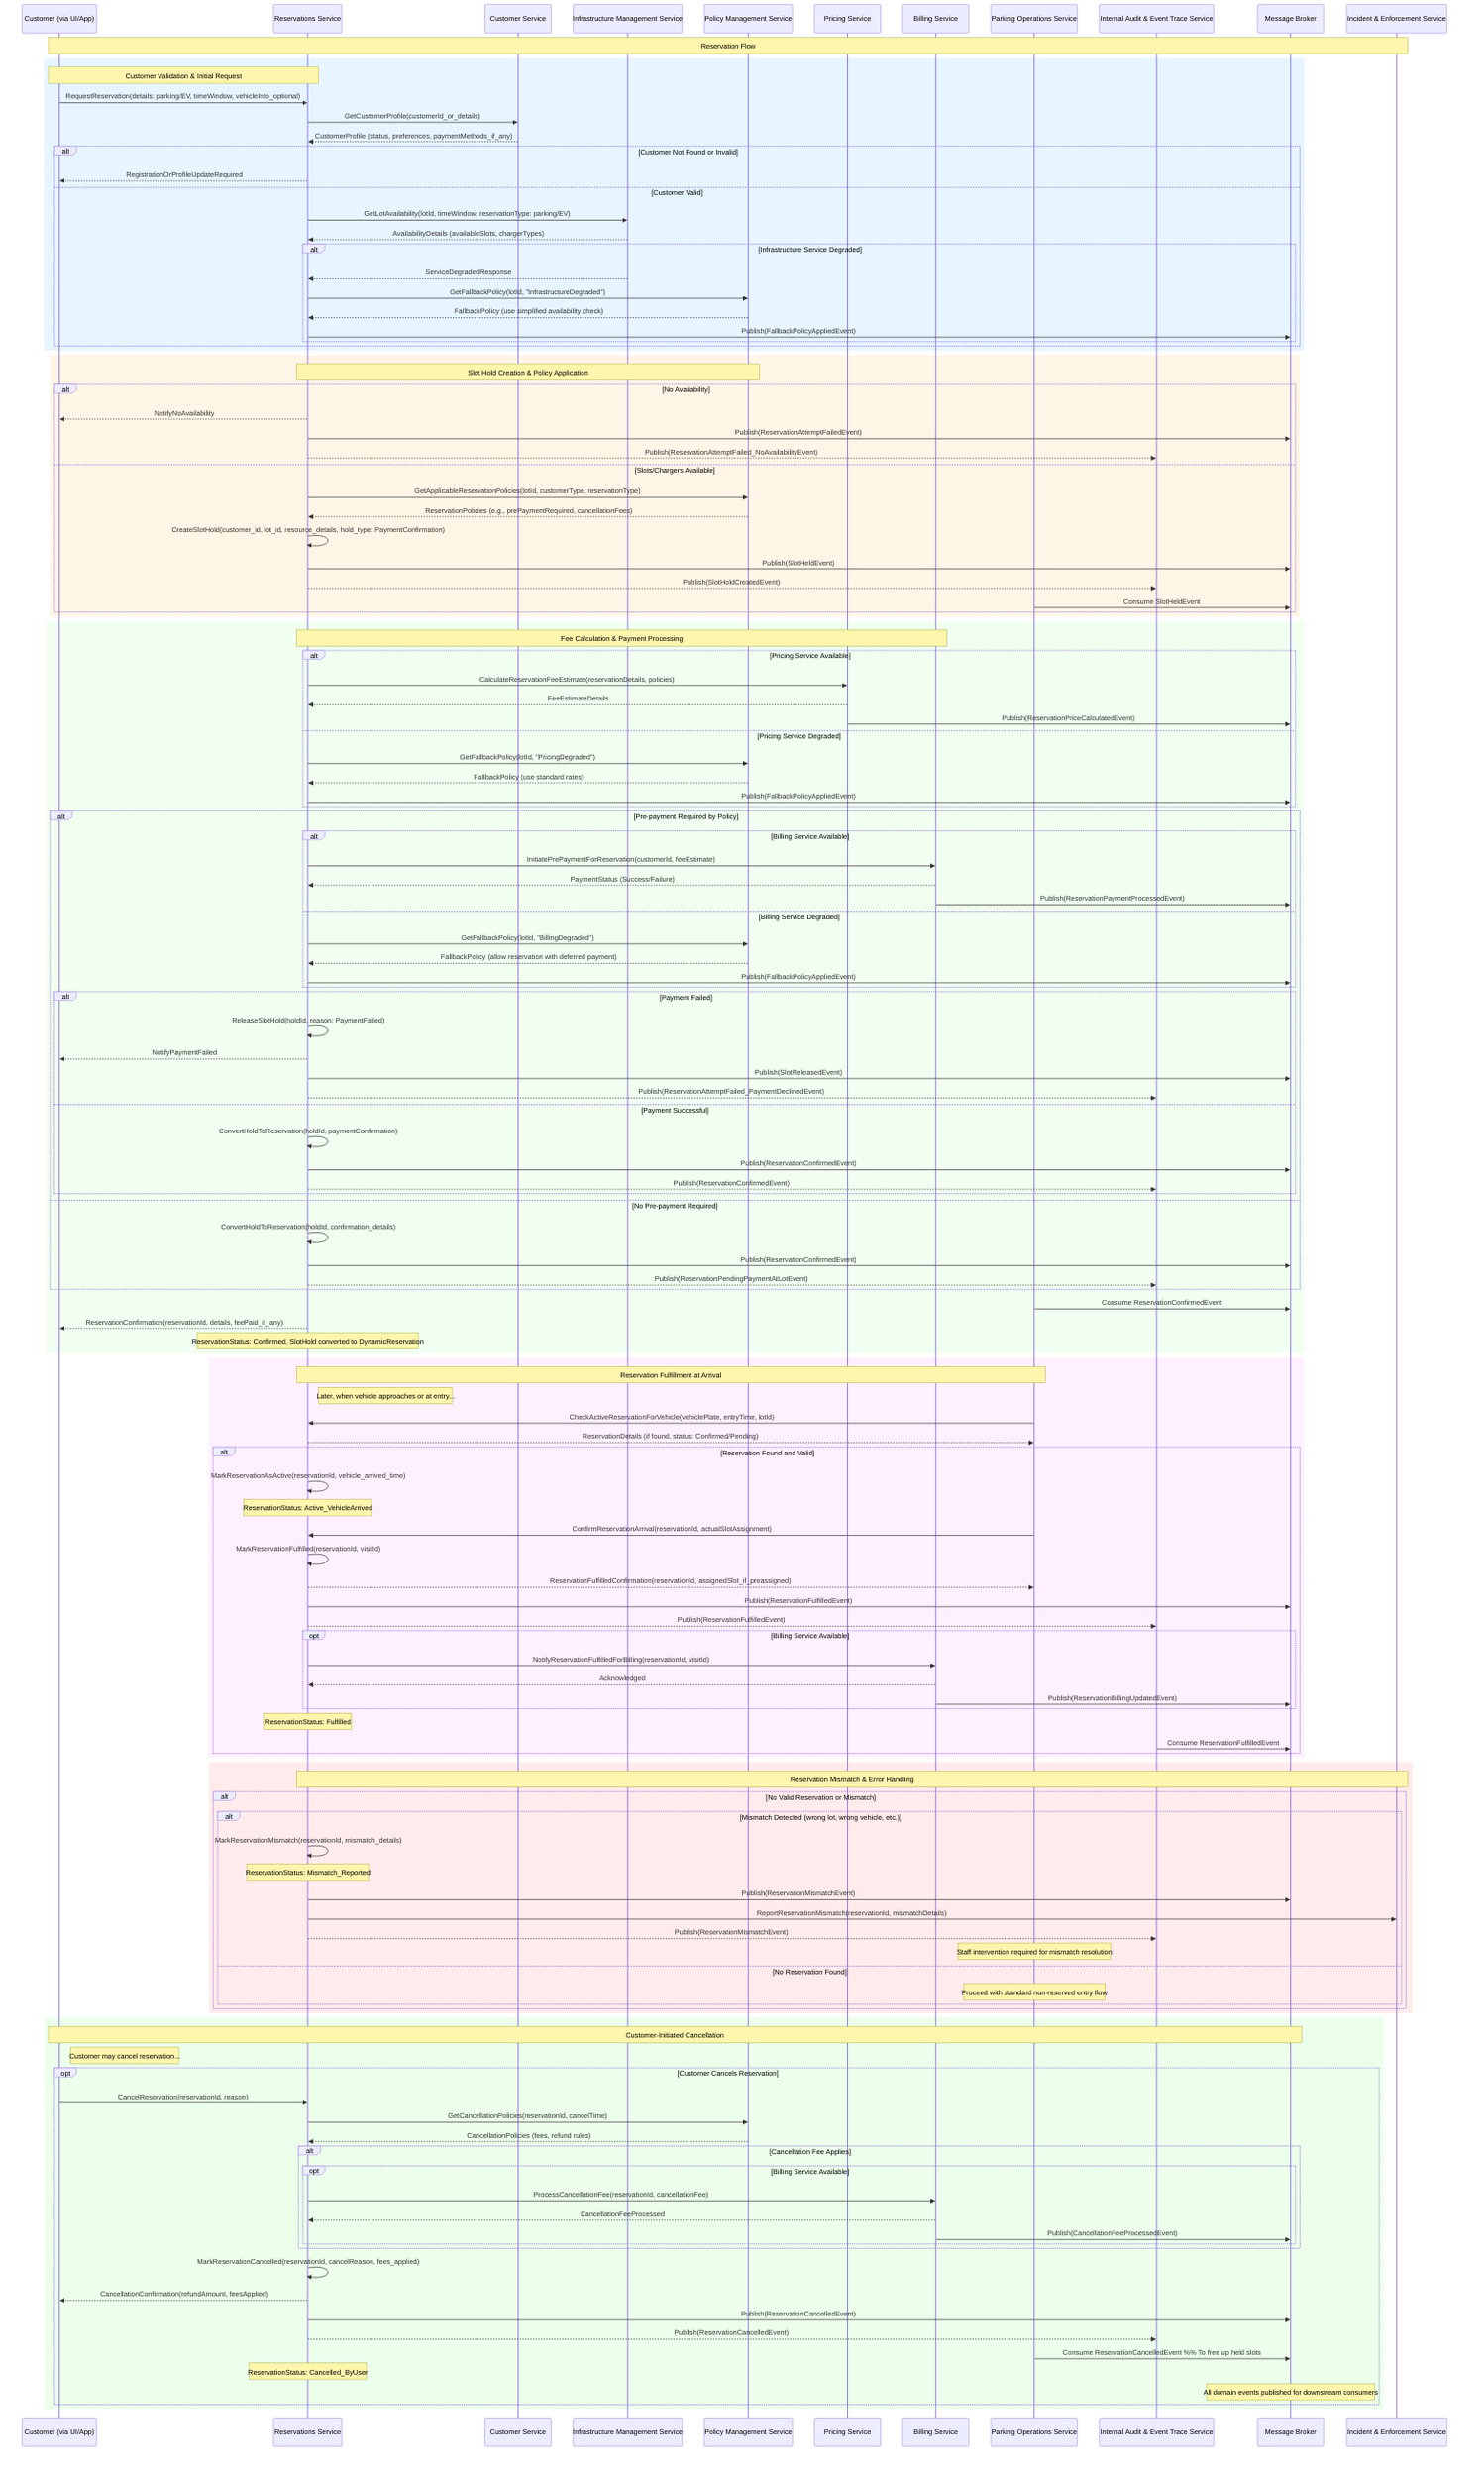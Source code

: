 sequenceDiagram
    participant C as Customer (via UI/App)
    participant RS as Reservations Service
    participant CS as Customer Service
    participant IMS as Infrastructure Management Service
    participant PolMS as Policy Management Service
    participant PS as Pricing Service
    participant BS as Billing Service
    participant PO as Parking Operations Service
    participant IAET as Internal Audit & Event Trace Service
    participant MB as Message Broker
    participant IES as Incident & Enforcement Service

    Note over C, IES: Reservation Flow

    %% Customer Validation & Availability Check
    rect rgb(230, 245, 255)
    Note over C, RS: Customer Validation & Initial Request
    C->>RS: RequestReservation(details: parking/EV, timeWindow, vehicleInfo_optional)
    RS->>CS: GetCustomerProfile(customerId_or_details)
    CS-->>RS: CustomerProfile (status, preferences, paymentMethods_if_any)

    alt Customer Not Found or Invalid
        RS-->>C: RegistrationOrProfileUpdateRequired
    else Customer Valid
        RS->>IMS: GetLotAvailability(lotId, timeWindow, reservationType: parking/EV)
        IMS-->>RS: AvailabilityDetails (availableSlots, chargerTypes)
        
        alt Infrastructure Service Degraded
            IMS-->>RS: ServiceDegradedResponse
            RS->>PolMS: GetFallbackPolicy(lotId, "InfrastructureDegraded")
            PolMS-->>RS: FallbackPolicy (use simplified availability check)
            RS->>MB: Publish(FallbackPolicyAppliedEvent)
        end
    end
    end

    %% Slot Hold & Policy Application
    rect rgb(255, 245, 230)
    Note over RS, PolMS: Slot Hold Creation & Policy Application
    alt No Availability
        RS-->>C: NotifyNoAvailability
        RS->>MB: Publish(ReservationAttemptFailedEvent)
        RS-->>IAET: Publish(ReservationAttemptFailed_NoAvailabilityEvent)
    else Slots/Chargers Available
        RS->>PolMS: GetApplicableReservationPolicies(lotId, customerType, reservationType)
        PolMS-->>RS: ReservationPolicies (e.g., prePaymentRequired, cancellationFees)

        %% Create SlotHold First
        RS->>RS: CreateSlotHold(customer_id, lot_id, resource_details, hold_type: PaymentConfirmation)
        RS->>MB: Publish(SlotHeldEvent)
        RS-->>IAET: Publish(SlotHoldCreatedEvent)
        PO->>MB: Consume SlotHeldEvent
    end
    end

    %% Pricing & Payment Processing
    rect rgb(240, 255, 240)
    Note over RS, BS: Fee Calculation & Payment Processing
    alt Pricing Service Available
        RS->>PS: CalculateReservationFeeEstimate(reservationDetails, policies)
        PS-->>RS: FeeEstimateDetails
        PS->>MB: Publish(ReservationPriceCalculatedEvent)
    else Pricing Service Degraded
        RS->>PolMS: GetFallbackPolicy(lotId, "PricingDegraded")
        PolMS-->>RS: FallbackPolicy (use standard rates)
        RS->>MB: Publish(FallbackPolicyAppliedEvent)
    end

    alt Pre-payment Required by Policy
        alt Billing Service Available
            RS->>BS: InitiatePrePaymentForReservation(customerId, feeEstimate)
            BS-->>RS: PaymentStatus (Success/Failure)
            BS->>MB: Publish(ReservationPaymentProcessedEvent)
        else Billing Service Degraded
            RS->>PolMS: GetFallbackPolicy(lotId, "BillingDegraded")
            PolMS-->>RS: FallbackPolicy (allow reservation with deferred payment)
            RS->>MB: Publish(FallbackPolicyAppliedEvent)
        end
        
        alt Payment Failed
            RS->>RS: ReleaseSlotHold(holdId, reason: PaymentFailed)
            RS-->>C: NotifyPaymentFailed
            RS->>MB: Publish(SlotReleasedEvent)
            RS-->>IAET: Publish(ReservationAttemptFailed_PaymentDeclinedEvent)
            %% End of flow for payment failure
        else Payment Successful
            RS->>RS: ConvertHoldToReservation(holdId, paymentConfirmation)
            RS->>MB: Publish(ReservationConfirmedEvent)
            RS-->>IAET: Publish(ReservationConfirmedEvent)
        end
    else No Pre-payment Required
        RS->>RS: ConvertHoldToReservation(holdId, confirmation_details)
        RS->>MB: Publish(ReservationConfirmedEvent)
        RS-->>IAET: Publish(ReservationPendingPaymentAtLotEvent)
    end
    
    PO->>MB: Consume ReservationConfirmedEvent
    RS-->>C: ReservationConfirmation(reservationId, details, feePaid_if_any)
    Note over RS: ReservationStatus: Confirmed, SlotHold converted to DynamicReservation
    end

    %% Vehicle Arrival & Reservation Fulfillment
    rect rgb(255, 240, 255)
    Note over PO, RS: Reservation Fulfillment at Arrival
    Note right of RS: Later, when vehicle approaches or at entry...

    PO->>RS: CheckActiveReservationForVehicle(vehiclePlate, entryTime, lotId)
    RS-->>PO: ReservationDetails (if found, status: Confirmed/Pending)
    
    alt Reservation Found and Valid
        RS->>RS: MarkReservationAsActive(reservationId, vehicle_arrived_time)
        Note over RS: ReservationStatus: Active_VehicleArrived
        
        PO->>RS: ConfirmReservationArrival(reservationId, actualSlotAssignment)
        RS->>RS: MarkReservationFulfilled(reservationId, visitId)
        RS-->>PO: ReservationFulfilledConfirmation(reservationId, assignedSlot_if_preassigned)
        RS->>MB: Publish(ReservationFulfilledEvent)
        RS-->>IAET: Publish(ReservationFulfilledEvent)
        
        opt Billing Service Available
            RS->>BS: NotifyReservationFulfilledForBilling(reservationId, visitId)
            BS-->>RS: Acknowledged
            BS->>MB: Publish(ReservationBillingUpdatedEvent)
        end
        
        Note over RS: ReservationStatus: Fulfilled
        IAET->>MB: Consume ReservationFulfilledEvent
    end
    end
    %% Error Handling & Mismatch Resolution
    rect rgb(255, 235, 235)
    Note over RS, IES: Reservation Mismatch & Error Handling
    alt No Valid Reservation or Mismatch
        alt Mismatch Detected (wrong lot, wrong vehicle, etc.)
            RS->>RS: MarkReservationMismatch(reservationId, mismatch_details)
            Note over RS: ReservationStatus: Mismatch_Reported
            RS->>MB: Publish(ReservationMismatchEvent)
            RS->>IES: ReportReservationMismatch(reservationId, mismatchDetails)
            RS-->>IAET: Publish(ReservationMismatchEvent)
            Note over PO: Staff intervention required for mismatch resolution
        else No Reservation Found
            Note over PO: Proceed with standard non-reserved entry flow
        end
    end
    end

    %% Optional Reservation Cancellation
    rect rgb(235, 255, 235)
    Note over C, MB: Customer-Initiated Cancellation
    Note right of C: Customer may cancel reservation...
    
    opt Customer Cancels Reservation
        C->>RS: CancelReservation(reservationId, reason)
        RS->>PolMS: GetCancellationPolicies(reservationId, cancelTime)
        PolMS-->>RS: CancellationPolicies (fees, refund rules)
        
        alt Cancellation Fee Applies
            opt Billing Service Available
                RS->>BS: ProcessCancellationFee(reservationId, cancellationFee)
                BS-->>RS: CancellationFeeProcessed
                BS->>MB: Publish(CancellationFeeProcessedEvent)
            end
        end
        
        RS->>RS: MarkReservationCancelled(reservationId, cancelReason, fees_applied)
        RS-->>C: CancellationConfirmation(refundAmount, feesApplied)
        RS->>MB: Publish(ReservationCancelledEvent)
        RS-->>IAET: Publish(ReservationCancelledEvent)
        PO->>MB: Consume ReservationCancelledEvent  %% To free up held slots
        Note over RS: ReservationStatus: Cancelled_ByUser
        Note over MB: All domain events published for downstream consumers
    end
    end